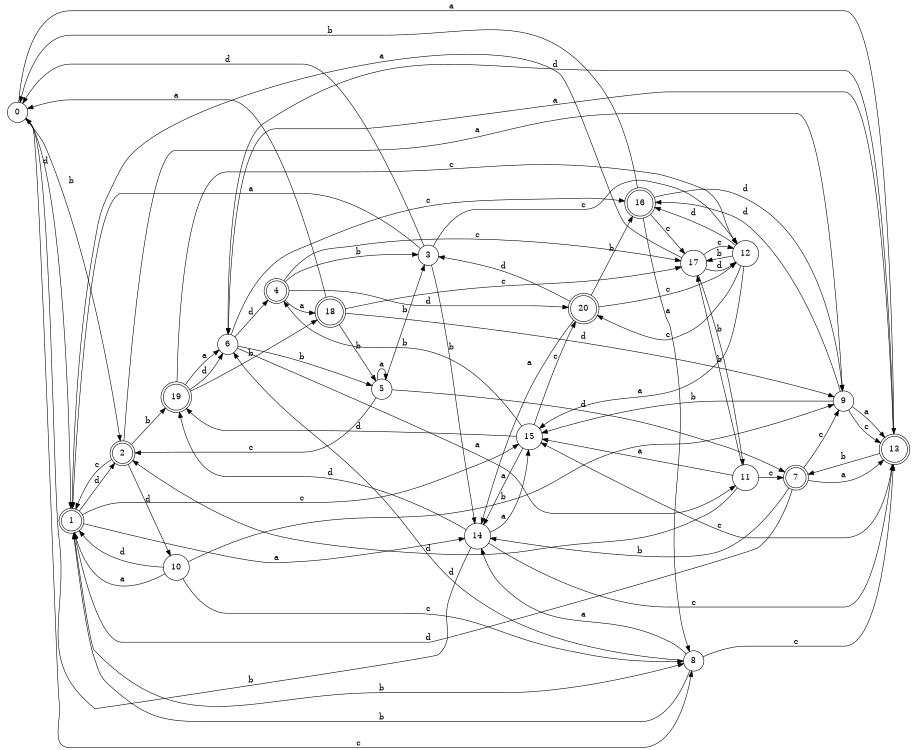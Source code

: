 digraph n17_2 {
__start0 [label="" shape="none"];

rankdir=LR;
size="8,5";

s0 [style="filled", color="black", fillcolor="white" shape="circle", label="0"];
s1 [style="rounded,filled", color="black", fillcolor="white" shape="doublecircle", label="1"];
s2 [style="rounded,filled", color="black", fillcolor="white" shape="doublecircle", label="2"];
s3 [style="filled", color="black", fillcolor="white" shape="circle", label="3"];
s4 [style="rounded,filled", color="black", fillcolor="white" shape="doublecircle", label="4"];
s5 [style="filled", color="black", fillcolor="white" shape="circle", label="5"];
s6 [style="filled", color="black", fillcolor="white" shape="circle", label="6"];
s7 [style="rounded,filled", color="black", fillcolor="white" shape="doublecircle", label="7"];
s8 [style="filled", color="black", fillcolor="white" shape="circle", label="8"];
s9 [style="filled", color="black", fillcolor="white" shape="circle", label="9"];
s10 [style="filled", color="black", fillcolor="white" shape="circle", label="10"];
s11 [style="filled", color="black", fillcolor="white" shape="circle", label="11"];
s12 [style="filled", color="black", fillcolor="white" shape="circle", label="12"];
s13 [style="rounded,filled", color="black", fillcolor="white" shape="doublecircle", label="13"];
s14 [style="filled", color="black", fillcolor="white" shape="circle", label="14"];
s15 [style="filled", color="black", fillcolor="white" shape="circle", label="15"];
s16 [style="rounded,filled", color="black", fillcolor="white" shape="doublecircle", label="16"];
s17 [style="filled", color="black", fillcolor="white" shape="circle", label="17"];
s18 [style="rounded,filled", color="black", fillcolor="white" shape="doublecircle", label="18"];
s19 [style="rounded,filled", color="black", fillcolor="white" shape="doublecircle", label="19"];
s20 [style="rounded,filled", color="black", fillcolor="white" shape="doublecircle", label="20"];
s0 -> s13 [label="a"];
s0 -> s2 [label="b"];
s0 -> s8 [label="c"];
s0 -> s1 [label="d"];
s1 -> s14 [label="a"];
s1 -> s8 [label="b"];
s1 -> s15 [label="c"];
s1 -> s2 [label="d"];
s2 -> s9 [label="a"];
s2 -> s19 [label="b"];
s2 -> s1 [label="c"];
s2 -> s10 [label="d"];
s3 -> s1 [label="a"];
s3 -> s14 [label="b"];
s3 -> s12 [label="c"];
s3 -> s0 [label="d"];
s4 -> s18 [label="a"];
s4 -> s3 [label="b"];
s4 -> s17 [label="c"];
s4 -> s20 [label="d"];
s5 -> s5 [label="a"];
s5 -> s3 [label="b"];
s5 -> s2 [label="c"];
s5 -> s7 [label="d"];
s6 -> s11 [label="a"];
s6 -> s5 [label="b"];
s6 -> s16 [label="c"];
s6 -> s4 [label="d"];
s7 -> s13 [label="a"];
s7 -> s14 [label="b"];
s7 -> s9 [label="c"];
s7 -> s1 [label="d"];
s8 -> s14 [label="a"];
s8 -> s1 [label="b"];
s8 -> s13 [label="c"];
s8 -> s6 [label="d"];
s9 -> s13 [label="a"];
s9 -> s15 [label="b"];
s9 -> s13 [label="c"];
s9 -> s16 [label="d"];
s10 -> s1 [label="a"];
s10 -> s9 [label="b"];
s10 -> s8 [label="c"];
s10 -> s1 [label="d"];
s11 -> s15 [label="a"];
s11 -> s17 [label="b"];
s11 -> s7 [label="c"];
s11 -> s2 [label="d"];
s12 -> s15 [label="a"];
s12 -> s17 [label="b"];
s12 -> s20 [label="c"];
s12 -> s16 [label="d"];
s13 -> s6 [label="a"];
s13 -> s7 [label="b"];
s13 -> s15 [label="c"];
s13 -> s6 [label="d"];
s14 -> s15 [label="a"];
s14 -> s0 [label="b"];
s14 -> s13 [label="c"];
s14 -> s19 [label="d"];
s15 -> s14 [label="a"];
s15 -> s4 [label="b"];
s15 -> s20 [label="c"];
s15 -> s19 [label="d"];
s16 -> s8 [label="a"];
s16 -> s0 [label="b"];
s16 -> s17 [label="c"];
s16 -> s9 [label="d"];
s17 -> s1 [label="a"];
s17 -> s11 [label="b"];
s17 -> s12 [label="c"];
s17 -> s12 [label="d"];
s18 -> s0 [label="a"];
s18 -> s5 [label="b"];
s18 -> s17 [label="c"];
s18 -> s9 [label="d"];
s19 -> s6 [label="a"];
s19 -> s18 [label="b"];
s19 -> s12 [label="c"];
s19 -> s6 [label="d"];
s20 -> s14 [label="a"];
s20 -> s16 [label="b"];
s20 -> s12 [label="c"];
s20 -> s3 [label="d"];

}